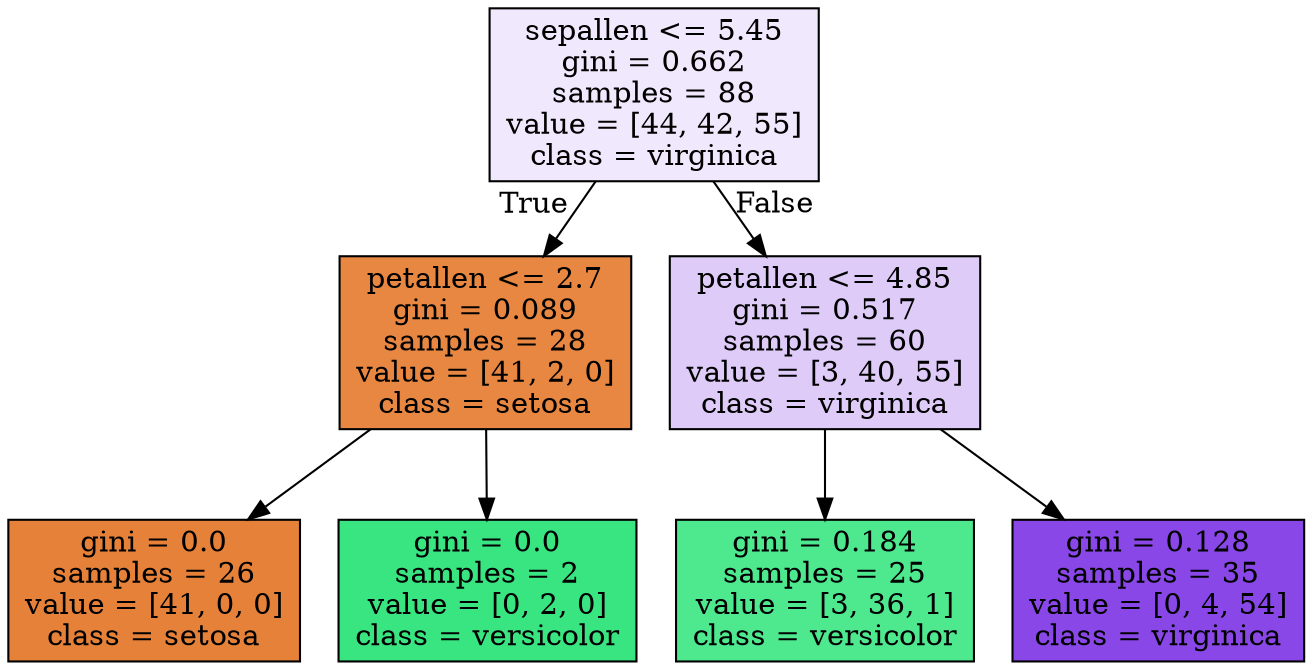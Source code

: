 digraph Tree {
node [shape=box, style="filled", color="black"] ;
graph [ranksep=equally, splines=polyline] ;
0 [label="sepallen <= 5.45\ngini = 0.662\nsamples = 88\nvalue = [44, 42, 55]\nclass = virginica", fillcolor="#8139e51d"] ;
1 [label="petallen <= 2.7\ngini = 0.089\nsamples = 28\nvalue = [41, 2, 0]\nclass = setosa", fillcolor="#e58139f3"] ;
0 -> 1 [labeldistance=2.5, labelangle=45, headlabel="True"] ;
2 [label="gini = 0.0\nsamples = 26\nvalue = [41, 0, 0]\nclass = setosa", fillcolor="#e58139ff"] ;
1 -> 2 ;
3 [label="gini = 0.0\nsamples = 2\nvalue = [0, 2, 0]\nclass = versicolor", fillcolor="#39e581ff"] ;
1 -> 3 ;
4 [label="petallen <= 4.85\ngini = 0.517\nsamples = 60\nvalue = [3, 40, 55]\nclass = virginica", fillcolor="#8139e542"] ;
0 -> 4 [labeldistance=2.5, labelangle=-45, headlabel="False"] ;
5 [label="gini = 0.184\nsamples = 25\nvalue = [3, 36, 1]\nclass = versicolor", fillcolor="#39e581e3"] ;
4 -> 5 ;
6 [label="gini = 0.128\nsamples = 35\nvalue = [0, 4, 54]\nclass = virginica", fillcolor="#8139e5ec"] ;
4 -> 6 ;
{rank=same ; 0} ;
{rank=same ; 1; 4} ;
{rank=same ; 2; 3; 5; 6} ;
}